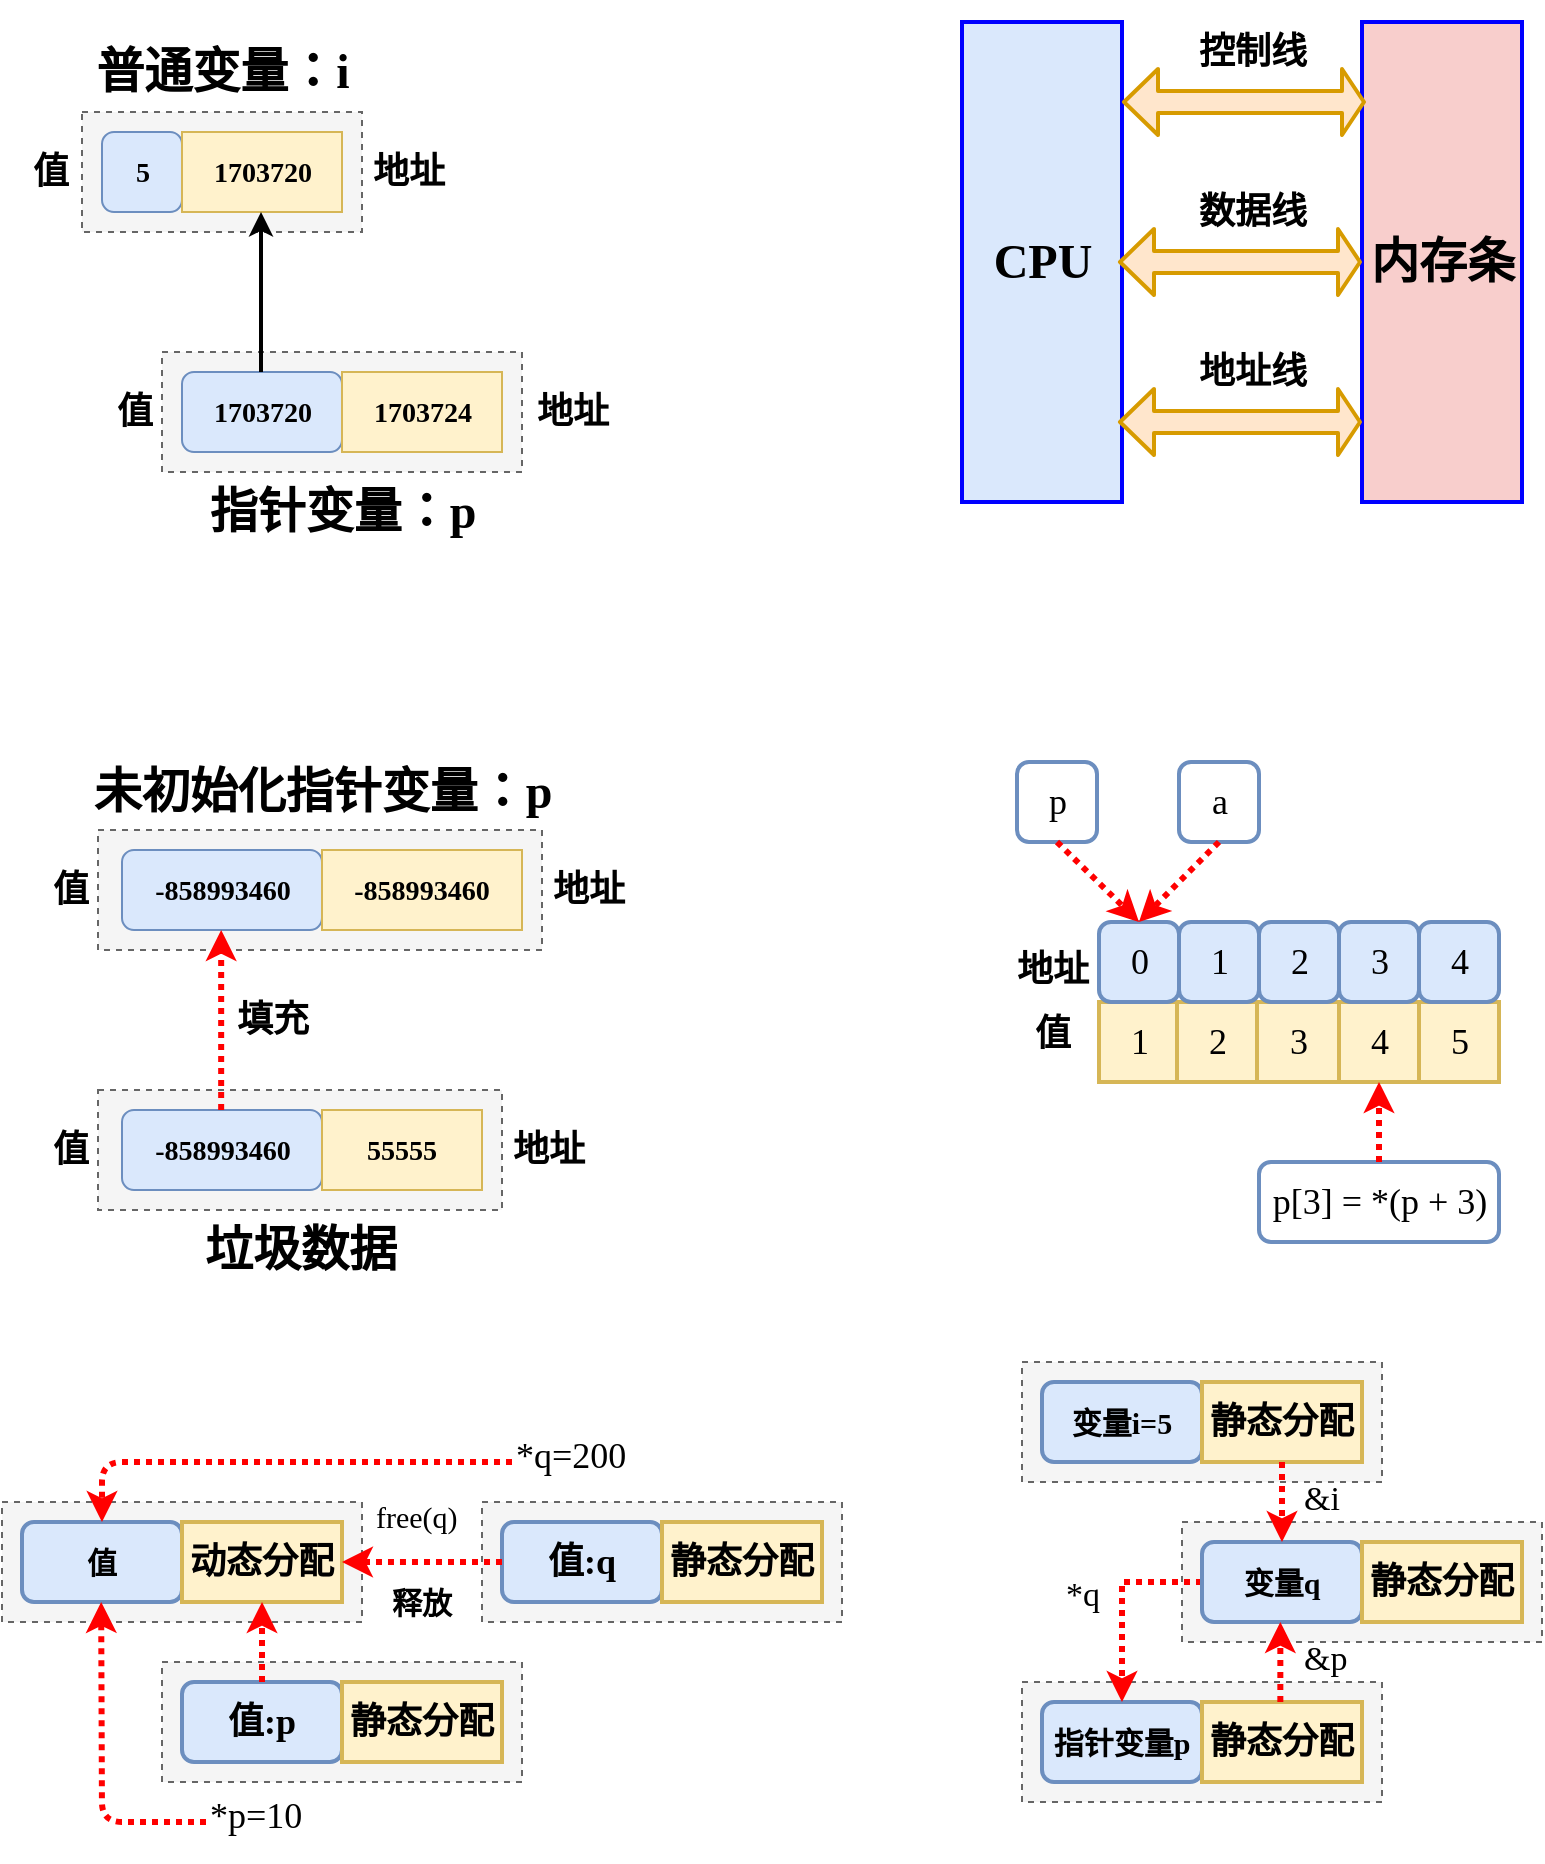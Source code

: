 <mxfile version="12.9.3" type="device"><diagram id="nkrfNKlvpfPgPFSJXuuo" name="第 1 页"><mxGraphModel dx="865" dy="1668" grid="1" gridSize="10" guides="1" tooltips="1" connect="1" arrows="1" fold="1" page="1" pageScale="1" pageWidth="850" pageHeight="1100" math="0" shadow="0"><root><mxCell id="0"/><mxCell id="1" parent="0"/><mxCell id="YBBcg5qVbsBgSkF2jaG7-41" value="" style="group" vertex="1" connectable="0" parent="1"><mxGeometry x="520" y="-1050" width="285" height="250" as="geometry"/></mxCell><mxCell id="YBBcg5qVbsBgSkF2jaG7-39" value="" style="group" vertex="1" connectable="0" parent="YBBcg5qVbsBgSkF2jaG7-41"><mxGeometry width="285" height="250" as="geometry"/></mxCell><mxCell id="YBBcg5qVbsBgSkF2jaG7-26" value="" style="rounded=0;whiteSpace=wrap;html=1;strokeWidth=2;strokeColor=#0000FF;fillColor=#dae8fc;" vertex="1" parent="YBBcg5qVbsBgSkF2jaG7-39"><mxGeometry y="10" width="80" height="240" as="geometry"/></mxCell><mxCell id="YBBcg5qVbsBgSkF2jaG7-28" value="" style="rounded=0;whiteSpace=wrap;html=1;strokeColor=#0000FF;strokeWidth=2;fillColor=#f8cecc;" vertex="1" parent="YBBcg5qVbsBgSkF2jaG7-39"><mxGeometry x="200" y="10" width="80" height="240" as="geometry"/></mxCell><mxCell id="YBBcg5qVbsBgSkF2jaG7-29" value="" style="shape=flexArrow;endArrow=classic;startArrow=block;html=1;strokeWidth=2;endSize=3;startSize=5;comic=0;startFill=0;fillColor=#ffe6cc;strokeColor=#d79b00;" edge="1" parent="YBBcg5qVbsBgSkF2jaG7-39"><mxGeometry width="50" height="50" relative="1" as="geometry"><mxPoint x="80" y="50" as="sourcePoint"/><mxPoint x="202" y="50" as="targetPoint"/></mxGeometry></mxCell><mxCell id="YBBcg5qVbsBgSkF2jaG7-30" value="" style="shape=flexArrow;endArrow=classic;startArrow=block;html=1;strokeWidth=2;endSize=3;startSize=5;comic=0;startFill=0;fillColor=#ffe6cc;strokeColor=#d79b00;" edge="1" parent="YBBcg5qVbsBgSkF2jaG7-39"><mxGeometry width="50" height="50" relative="1" as="geometry"><mxPoint x="78" y="130" as="sourcePoint"/><mxPoint x="200" y="130" as="targetPoint"/></mxGeometry></mxCell><mxCell id="YBBcg5qVbsBgSkF2jaG7-31" value="" style="shape=flexArrow;endArrow=classic;startArrow=block;html=1;strokeWidth=2;endSize=3;startSize=5;comic=0;startFill=0;fillColor=#ffe6cc;strokeColor=#d79b00;" edge="1" parent="YBBcg5qVbsBgSkF2jaG7-39"><mxGeometry width="50" height="50" relative="1" as="geometry"><mxPoint x="78" y="210" as="sourcePoint"/><mxPoint x="200" y="210" as="targetPoint"/></mxGeometry></mxCell><mxCell id="YBBcg5qVbsBgSkF2jaG7-34" value="&lt;h1&gt;&lt;b&gt;&lt;font face=&quot;Comic Sans MS&quot;&gt;CPU&lt;/font&gt;&lt;/b&gt;&lt;/h1&gt;" style="text;html=1;resizable=0;autosize=1;align=center;verticalAlign=middle;points=[];fillColor=none;strokeColor=none;rounded=0;" vertex="1" parent="YBBcg5qVbsBgSkF2jaG7-39"><mxGeometry x="10" y="105" width="60" height="50" as="geometry"/></mxCell><mxCell id="YBBcg5qVbsBgSkF2jaG7-35" value="&lt;h1&gt;&lt;b&gt;&lt;font face=&quot;Comic Sans MS&quot;&gt;内存条&lt;/font&gt;&lt;/b&gt;&lt;/h1&gt;" style="text;html=1;resizable=0;autosize=1;align=center;verticalAlign=middle;points=[];fillColor=none;strokeColor=none;rounded=0;" vertex="1" parent="YBBcg5qVbsBgSkF2jaG7-39"><mxGeometry x="195" y="105" width="90" height="50" as="geometry"/></mxCell><mxCell id="YBBcg5qVbsBgSkF2jaG7-36" value="&lt;h2&gt;&lt;font face=&quot;Comic Sans MS&quot;&gt;控制线&lt;/font&gt;&lt;/h2&gt;" style="text;html=1;resizable=0;autosize=1;align=center;verticalAlign=middle;points=[];fillColor=none;strokeColor=none;rounded=0;" vertex="1" parent="YBBcg5qVbsBgSkF2jaG7-39"><mxGeometry x="110" width="70" height="50" as="geometry"/></mxCell><mxCell id="YBBcg5qVbsBgSkF2jaG7-37" value="&lt;h2&gt;&lt;font face=&quot;Comic Sans MS&quot;&gt;数据线&lt;/font&gt;&lt;/h2&gt;" style="text;html=1;resizable=0;autosize=1;align=center;verticalAlign=middle;points=[];fillColor=none;strokeColor=none;rounded=0;" vertex="1" parent="YBBcg5qVbsBgSkF2jaG7-39"><mxGeometry x="110" y="80" width="70" height="50" as="geometry"/></mxCell><mxCell id="YBBcg5qVbsBgSkF2jaG7-38" value="&lt;h2&gt;&lt;font face=&quot;Comic Sans MS&quot;&gt;地址线&lt;/font&gt;&lt;/h2&gt;" style="text;html=1;resizable=0;autosize=1;align=center;verticalAlign=middle;points=[];fillColor=none;strokeColor=none;rounded=0;" vertex="1" parent="YBBcg5qVbsBgSkF2jaG7-39"><mxGeometry x="110" y="160" width="70" height="50" as="geometry"/></mxCell><mxCell id="YBBcg5qVbsBgSkF2jaG7-123" value="" style="group" vertex="1" connectable="0" parent="1"><mxGeometry x="50" y="-1040" width="298" height="270" as="geometry"/></mxCell><mxCell id="YBBcg5qVbsBgSkF2jaG7-122" value="" style="group" vertex="1" connectable="0" parent="YBBcg5qVbsBgSkF2jaG7-123"><mxGeometry width="298" height="270" as="geometry"/></mxCell><mxCell id="YBBcg5qVbsBgSkF2jaG7-53" value="" style="group" vertex="1" connectable="0" parent="YBBcg5qVbsBgSkF2jaG7-122"><mxGeometry width="298" height="270" as="geometry"/></mxCell><mxCell id="YBBcg5qVbsBgSkF2jaG7-3" value="&lt;h1&gt;&lt;b&gt;&lt;font face=&quot;Comic Sans MS&quot;&gt;指针变量：p&lt;/font&gt;&lt;/b&gt;&lt;/h1&gt;" style="text;html=1;resizable=0;autosize=1;align=center;verticalAlign=middle;points=[];fillColor=none;strokeColor=none;rounded=0;" vertex="1" parent="YBBcg5qVbsBgSkF2jaG7-53"><mxGeometry x="85" y="220" width="150" height="50" as="geometry"/></mxCell><mxCell id="YBBcg5qVbsBgSkF2jaG7-40" value="" style="group" vertex="1" connectable="0" parent="YBBcg5qVbsBgSkF2jaG7-53"><mxGeometry width="298" height="225" as="geometry"/></mxCell><mxCell id="YBBcg5qVbsBgSkF2jaG7-18" value="" style="rounded=0;whiteSpace=wrap;html=1;dashed=1;fillColor=#f5f5f5;strokeColor=#666666;fontColor=#333333;" vertex="1" parent="YBBcg5qVbsBgSkF2jaG7-40"><mxGeometry x="30" y="45" width="140" height="60" as="geometry"/></mxCell><mxCell id="YBBcg5qVbsBgSkF2jaG7-17" value="" style="rounded=0;whiteSpace=wrap;html=1;dashed=1;fillColor=#f5f5f5;strokeColor=#666666;fontColor=#333333;" vertex="1" parent="YBBcg5qVbsBgSkF2jaG7-40"><mxGeometry x="70" y="165" width="180" height="60" as="geometry"/></mxCell><mxCell id="YBBcg5qVbsBgSkF2jaG7-1" value="" style="rounded=1;whiteSpace=wrap;html=1;fillColor=#dae8fc;strokeColor=#6c8ebf;" vertex="1" parent="YBBcg5qVbsBgSkF2jaG7-40"><mxGeometry x="80" y="175" width="80" height="40" as="geometry"/></mxCell><mxCell id="YBBcg5qVbsBgSkF2jaG7-2" value="" style="rounded=1;whiteSpace=wrap;html=1;fillColor=#dae8fc;strokeColor=#6c8ebf;" vertex="1" parent="YBBcg5qVbsBgSkF2jaG7-40"><mxGeometry x="40" y="55" width="40" height="40" as="geometry"/></mxCell><mxCell id="YBBcg5qVbsBgSkF2jaG7-5" value="&lt;h1&gt;&lt;font face=&quot;Comic Sans MS&quot;&gt;普通变量：i&lt;/font&gt;&lt;/h1&gt;" style="text;html=1;resizable=0;autosize=1;align=center;verticalAlign=middle;points=[];fillColor=none;strokeColor=none;rounded=0;" vertex="1" parent="YBBcg5qVbsBgSkF2jaG7-40"><mxGeometry x="30" width="140" height="50" as="geometry"/></mxCell><mxCell id="YBBcg5qVbsBgSkF2jaG7-6" value="" style="rounded=0;whiteSpace=wrap;html=1;fillColor=#fff2cc;strokeColor=#d6b656;" vertex="1" parent="YBBcg5qVbsBgSkF2jaG7-40"><mxGeometry x="80" y="55" width="80" height="40" as="geometry"/></mxCell><mxCell id="YBBcg5qVbsBgSkF2jaG7-7" value="" style="rounded=0;whiteSpace=wrap;html=1;fillColor=#fff2cc;strokeColor=#d6b656;" vertex="1" parent="YBBcg5qVbsBgSkF2jaG7-40"><mxGeometry x="160" y="175" width="80" height="40" as="geometry"/></mxCell><mxCell id="YBBcg5qVbsBgSkF2jaG7-8" value="&lt;h3&gt;&lt;font face=&quot;Comic Sans MS&quot;&gt;5&lt;/font&gt;&lt;/h3&gt;" style="text;html=1;resizable=0;autosize=1;align=center;verticalAlign=middle;points=[];fillColor=none;strokeColor=none;rounded=0;" vertex="1" parent="YBBcg5qVbsBgSkF2jaG7-40"><mxGeometry x="50" y="50" width="20" height="50" as="geometry"/></mxCell><mxCell id="YBBcg5qVbsBgSkF2jaG7-10" value="&lt;h3&gt;&lt;font face=&quot;Comic Sans MS&quot;&gt;1703720&lt;/font&gt;&lt;/h3&gt;" style="text;html=1;resizable=0;autosize=1;align=center;verticalAlign=middle;points=[];fillColor=none;strokeColor=none;rounded=0;" vertex="1" parent="YBBcg5qVbsBgSkF2jaG7-40"><mxGeometry x="80" y="50" width="80" height="50" as="geometry"/></mxCell><mxCell id="YBBcg5qVbsBgSkF2jaG7-11" value="&lt;h3&gt;&lt;font face=&quot;Comic Sans MS&quot;&gt;1703720&lt;/font&gt;&lt;/h3&gt;" style="text;html=1;resizable=0;autosize=1;align=center;verticalAlign=middle;points=[];fillColor=none;strokeColor=none;rounded=0;" vertex="1" parent="YBBcg5qVbsBgSkF2jaG7-40"><mxGeometry x="80" y="170" width="80" height="50" as="geometry"/></mxCell><mxCell id="YBBcg5qVbsBgSkF2jaG7-19" value="&lt;h3&gt;&lt;font face=&quot;Comic Sans MS&quot;&gt;1703724&lt;/font&gt;&lt;/h3&gt;" style="text;html=1;resizable=0;autosize=1;align=center;verticalAlign=middle;points=[];fillColor=none;strokeColor=none;rounded=0;" vertex="1" parent="YBBcg5qVbsBgSkF2jaG7-40"><mxGeometry x="160" y="170" width="80" height="50" as="geometry"/></mxCell><mxCell id="YBBcg5qVbsBgSkF2jaG7-21" value="" style="endArrow=classic;html=1;strokeWidth=2;" edge="1" parent="YBBcg5qVbsBgSkF2jaG7-40"><mxGeometry width="50" height="50" relative="1" as="geometry"><mxPoint x="119.5" y="175" as="sourcePoint"/><mxPoint x="119.5" y="95" as="targetPoint"/></mxGeometry></mxCell><mxCell id="YBBcg5qVbsBgSkF2jaG7-22" value="&lt;h2&gt;&lt;font face=&quot;Comic Sans MS&quot;&gt;值&lt;/font&gt;&lt;/h2&gt;" style="text;html=1;resizable=0;autosize=1;align=center;verticalAlign=middle;points=[];fillColor=none;strokeColor=none;rounded=0;" vertex="1" parent="YBBcg5qVbsBgSkF2jaG7-40"><mxGeometry y="51" width="28" height="48" as="geometry"/></mxCell><mxCell id="YBBcg5qVbsBgSkF2jaG7-23" value="&lt;h2&gt;&lt;font face=&quot;Comic Sans MS&quot;&gt;值&lt;/font&gt;&lt;/h2&gt;" style="text;html=1;resizable=0;autosize=1;align=center;verticalAlign=middle;points=[];fillColor=none;strokeColor=none;rounded=0;" vertex="1" parent="YBBcg5qVbsBgSkF2jaG7-40"><mxGeometry x="42" y="171" width="28" height="48" as="geometry"/></mxCell><mxCell id="YBBcg5qVbsBgSkF2jaG7-24" value="&lt;h2&gt;&lt;font face=&quot;Comic Sans MS&quot;&gt;地址&lt;/font&gt;&lt;/h2&gt;" style="text;html=1;resizable=0;autosize=1;align=center;verticalAlign=middle;points=[];fillColor=none;strokeColor=none;rounded=0;" vertex="1" parent="YBBcg5qVbsBgSkF2jaG7-40"><mxGeometry x="170" y="51" width="46" height="48" as="geometry"/></mxCell><mxCell id="YBBcg5qVbsBgSkF2jaG7-25" value="&lt;h2&gt;&lt;font face=&quot;Comic Sans MS&quot;&gt;地址&lt;/font&gt;&lt;/h2&gt;" style="text;html=1;resizable=0;autosize=1;align=center;verticalAlign=middle;points=[];fillColor=none;strokeColor=none;rounded=0;" vertex="1" parent="YBBcg5qVbsBgSkF2jaG7-40"><mxGeometry x="252" y="171" width="46" height="48" as="geometry"/></mxCell><mxCell id="YBBcg5qVbsBgSkF2jaG7-124" value="" style="group" vertex="1" connectable="0" parent="1"><mxGeometry x="60" y="-680" width="296" height="320" as="geometry"/></mxCell><mxCell id="YBBcg5qVbsBgSkF2jaG7-52" value="&lt;h1&gt;&lt;font face=&quot;Comic Sans MS&quot;&gt;垃圾数据&lt;/font&gt;&lt;/h1&gt;" style="text;html=1;resizable=0;autosize=1;align=center;verticalAlign=middle;points=[];fillColor=none;strokeColor=none;rounded=0;" vertex="1" parent="YBBcg5qVbsBgSkF2jaG7-124"><mxGeometry x="74" y="229" width="110" height="50" as="geometry"/></mxCell><mxCell id="YBBcg5qVbsBgSkF2jaG7-65" value="" style="group" vertex="1" connectable="0" parent="YBBcg5qVbsBgSkF2jaG7-124"><mxGeometry width="296" height="320" as="geometry"/></mxCell><mxCell id="YBBcg5qVbsBgSkF2jaG7-44" value="" style="rounded=0;whiteSpace=wrap;html=1;dashed=1;fillColor=#f5f5f5;strokeColor=#666666;fontColor=#333333;" vertex="1" parent="YBBcg5qVbsBgSkF2jaG7-65"><mxGeometry x="28" y="174" width="202" height="60" as="geometry"/></mxCell><mxCell id="YBBcg5qVbsBgSkF2jaG7-45" value="" style="rounded=1;whiteSpace=wrap;html=1;fillColor=#dae8fc;strokeColor=#6c8ebf;" vertex="1" parent="YBBcg5qVbsBgSkF2jaG7-65"><mxGeometry x="40" y="184" width="100" height="40" as="geometry"/></mxCell><mxCell id="YBBcg5qVbsBgSkF2jaG7-46" value="&lt;h3&gt;&lt;font face=&quot;Comic Sans MS&quot;&gt;55555&lt;/font&gt;&lt;/h3&gt;" style="rounded=0;whiteSpace=wrap;html=1;fillColor=#fff2cc;strokeColor=#d6b656;" vertex="1" parent="YBBcg5qVbsBgSkF2jaG7-65"><mxGeometry x="140" y="184" width="80" height="40" as="geometry"/></mxCell><mxCell id="YBBcg5qVbsBgSkF2jaG7-47" value="&lt;h3&gt;&lt;font face=&quot;Comic Sans MS&quot;&gt;-858993460&lt;/font&gt;&lt;/h3&gt;" style="text;html=1;resizable=0;autosize=1;align=center;verticalAlign=middle;points=[];fillColor=none;strokeColor=none;rounded=0;" vertex="1" parent="YBBcg5qVbsBgSkF2jaG7-65"><mxGeometry x="40" y="179" width="100" height="50" as="geometry"/></mxCell><mxCell id="YBBcg5qVbsBgSkF2jaG7-49" value="&lt;h2&gt;&lt;font face=&quot;Comic Sans MS&quot;&gt;值&lt;/font&gt;&lt;/h2&gt;" style="text;html=1;resizable=0;autosize=1;align=center;verticalAlign=middle;points=[];fillColor=none;strokeColor=none;rounded=0;" vertex="1" parent="YBBcg5qVbsBgSkF2jaG7-65"><mxGeometry y="180" width="28" height="48" as="geometry"/></mxCell><mxCell id="YBBcg5qVbsBgSkF2jaG7-50" value="&lt;h2&gt;&lt;font face=&quot;Comic Sans MS&quot;&gt;地址&lt;/font&gt;&lt;/h2&gt;" style="text;html=1;resizable=0;autosize=1;align=center;verticalAlign=middle;points=[];fillColor=none;strokeColor=none;rounded=0;" vertex="1" parent="YBBcg5qVbsBgSkF2jaG7-65"><mxGeometry x="230" y="180" width="46" height="48" as="geometry"/></mxCell><mxCell id="YBBcg5qVbsBgSkF2jaG7-54" value="" style="rounded=0;whiteSpace=wrap;html=1;dashed=1;fillColor=#f5f5f5;strokeColor=#666666;fontColor=#333333;" vertex="1" parent="YBBcg5qVbsBgSkF2jaG7-65"><mxGeometry x="28" y="44" width="222" height="60" as="geometry"/></mxCell><mxCell id="YBBcg5qVbsBgSkF2jaG7-55" value="" style="rounded=1;whiteSpace=wrap;html=1;fillColor=#dae8fc;strokeColor=#6c8ebf;" vertex="1" parent="YBBcg5qVbsBgSkF2jaG7-65"><mxGeometry x="40" y="54" width="100" height="40" as="geometry"/></mxCell><mxCell id="YBBcg5qVbsBgSkF2jaG7-56" value="&lt;h3 style=&quot;white-space: nowrap&quot;&gt;&lt;font face=&quot;Comic Sans MS&quot;&gt;-858993460&lt;/font&gt;&lt;/h3&gt;" style="rounded=0;whiteSpace=wrap;html=1;fillColor=#fff2cc;strokeColor=#d6b656;" vertex="1" parent="YBBcg5qVbsBgSkF2jaG7-65"><mxGeometry x="140" y="54" width="100" height="40" as="geometry"/></mxCell><mxCell id="YBBcg5qVbsBgSkF2jaG7-57" value="&lt;h3&gt;&lt;font face=&quot;Comic Sans MS&quot;&gt;-858993460&lt;/font&gt;&lt;/h3&gt;" style="text;html=1;resizable=0;autosize=1;align=center;verticalAlign=middle;points=[];fillColor=none;strokeColor=none;rounded=0;" vertex="1" parent="YBBcg5qVbsBgSkF2jaG7-65"><mxGeometry x="40" y="49" width="100" height="50" as="geometry"/></mxCell><mxCell id="YBBcg5qVbsBgSkF2jaG7-58" value="&lt;h2&gt;&lt;font face=&quot;Comic Sans MS&quot;&gt;值&lt;/font&gt;&lt;/h2&gt;" style="text;html=1;resizable=0;autosize=1;align=center;verticalAlign=middle;points=[];fillColor=none;strokeColor=none;rounded=0;" vertex="1" parent="YBBcg5qVbsBgSkF2jaG7-65"><mxGeometry y="50" width="28" height="48" as="geometry"/></mxCell><mxCell id="YBBcg5qVbsBgSkF2jaG7-60" value="&lt;h1&gt;&lt;font face=&quot;Comic Sans MS&quot;&gt;未初始化指针变量：p&lt;/font&gt;&lt;/h1&gt;" style="text;html=1;resizable=0;autosize=1;align=center;verticalAlign=middle;points=[];fillColor=none;strokeColor=none;rounded=0;" vertex="1" parent="YBBcg5qVbsBgSkF2jaG7-65"><mxGeometry x="20" width="240" height="50" as="geometry"/></mxCell><mxCell id="YBBcg5qVbsBgSkF2jaG7-61" value="" style="endArrow=classic;html=1;strokeWidth=3;fontFamily=Comic Sans MS;fontSize=18;dashed=1;dashPattern=1 1;fillColor=#f8cecc;strokeColor=#FF0000;" edge="1" parent="YBBcg5qVbsBgSkF2jaG7-65"><mxGeometry width="50" height="50" relative="1" as="geometry"><mxPoint x="89.58" y="184" as="sourcePoint"/><mxPoint x="89.58" y="94" as="targetPoint"/></mxGeometry></mxCell><mxCell id="YBBcg5qVbsBgSkF2jaG7-62" value="&lt;h2&gt;&lt;font face=&quot;Comic Sans MS&quot;&gt;填充&lt;/font&gt;&lt;/h2&gt;" style="text;html=1;resizable=0;autosize=1;align=center;verticalAlign=middle;points=[];fillColor=none;strokeColor=none;rounded=0;" vertex="1" parent="YBBcg5qVbsBgSkF2jaG7-65"><mxGeometry x="90" y="114" width="50" height="50" as="geometry"/></mxCell><mxCell id="YBBcg5qVbsBgSkF2jaG7-59" value="&lt;h2&gt;&lt;font face=&quot;Comic Sans MS&quot;&gt;地址&lt;/font&gt;&lt;/h2&gt;" style="text;html=1;resizable=0;autosize=1;align=center;verticalAlign=middle;points=[];fillColor=none;strokeColor=none;rounded=0;" vertex="1" parent="YBBcg5qVbsBgSkF2jaG7-65"><mxGeometry x="250" y="50" width="46" height="48" as="geometry"/></mxCell><mxCell id="YBBcg5qVbsBgSkF2jaG7-125" value="" style="group" vertex="1" connectable="0" parent="1"><mxGeometry x="541.5" y="-670" width="247" height="240" as="geometry"/></mxCell><mxCell id="YBBcg5qVbsBgSkF2jaG7-90" value="" style="group" vertex="1" connectable="0" parent="YBBcg5qVbsBgSkF2jaG7-125"><mxGeometry width="247" height="240" as="geometry"/></mxCell><mxCell id="YBBcg5qVbsBgSkF2jaG7-89" value="" style="group" vertex="1" connectable="0" parent="YBBcg5qVbsBgSkF2jaG7-90"><mxGeometry width="247" height="240" as="geometry"/></mxCell><mxCell id="YBBcg5qVbsBgSkF2jaG7-79" value="" style="group" vertex="1" connectable="0" parent="YBBcg5qVbsBgSkF2jaG7-89"><mxGeometry x="47" y="80" width="200" height="80" as="geometry"/></mxCell><mxCell id="YBBcg5qVbsBgSkF2jaG7-78" value="" style="group" vertex="1" connectable="0" parent="YBBcg5qVbsBgSkF2jaG7-79"><mxGeometry width="200" height="80" as="geometry"/></mxCell><mxCell id="YBBcg5qVbsBgSkF2jaG7-66" value="1" style="rounded=0;whiteSpace=wrap;html=1;strokeColor=#d6b656;strokeWidth=2;fontFamily=Comic Sans MS;fontSize=18;fillColor=#fff2cc;" vertex="1" parent="YBBcg5qVbsBgSkF2jaG7-78"><mxGeometry y="40" width="40" height="40" as="geometry"/></mxCell><mxCell id="YBBcg5qVbsBgSkF2jaG7-68" value="2" style="rounded=0;whiteSpace=wrap;html=1;strokeColor=#d6b656;strokeWidth=2;fontFamily=Comic Sans MS;fontSize=18;fillColor=#fff2cc;" vertex="1" parent="YBBcg5qVbsBgSkF2jaG7-78"><mxGeometry x="39" y="40" width="40" height="40" as="geometry"/></mxCell><mxCell id="YBBcg5qVbsBgSkF2jaG7-69" value="3" style="rounded=0;whiteSpace=wrap;html=1;strokeColor=#d6b656;strokeWidth=2;fontFamily=Comic Sans MS;fontSize=18;fillColor=#fff2cc;" vertex="1" parent="YBBcg5qVbsBgSkF2jaG7-78"><mxGeometry x="79" y="40" width="41" height="40" as="geometry"/></mxCell><mxCell id="YBBcg5qVbsBgSkF2jaG7-70" value="4" style="rounded=0;whiteSpace=wrap;html=1;strokeColor=#d6b656;strokeWidth=2;fontFamily=Comic Sans MS;fontSize=18;fillColor=#fff2cc;" vertex="1" parent="YBBcg5qVbsBgSkF2jaG7-78"><mxGeometry x="120" y="40" width="40" height="40" as="geometry"/></mxCell><mxCell id="YBBcg5qVbsBgSkF2jaG7-72" value="5" style="rounded=0;whiteSpace=wrap;html=1;strokeColor=#d6b656;strokeWidth=2;fontFamily=Comic Sans MS;fontSize=18;fillColor=#fff2cc;" vertex="1" parent="YBBcg5qVbsBgSkF2jaG7-78"><mxGeometry x="160" y="40" width="40" height="40" as="geometry"/></mxCell><mxCell id="YBBcg5qVbsBgSkF2jaG7-73" value="0" style="rounded=1;whiteSpace=wrap;html=1;strokeColor=#6C8EBF;strokeWidth=2;fontFamily=Comic Sans MS;fontSize=18;fillColor=#dae8fc;" vertex="1" parent="YBBcg5qVbsBgSkF2jaG7-78"><mxGeometry width="40" height="40" as="geometry"/></mxCell><mxCell id="YBBcg5qVbsBgSkF2jaG7-74" value="1" style="rounded=1;whiteSpace=wrap;html=1;strokeColor=#6C8EBF;strokeWidth=2;fontFamily=Comic Sans MS;fontSize=18;fillColor=#dae8fc;" vertex="1" parent="YBBcg5qVbsBgSkF2jaG7-78"><mxGeometry x="40" width="40" height="40" as="geometry"/></mxCell><mxCell id="YBBcg5qVbsBgSkF2jaG7-75" value="2" style="rounded=1;whiteSpace=wrap;html=1;strokeColor=#6C8EBF;strokeWidth=2;fontFamily=Comic Sans MS;fontSize=18;fillColor=#dae8fc;" vertex="1" parent="YBBcg5qVbsBgSkF2jaG7-78"><mxGeometry x="80" width="40" height="40" as="geometry"/></mxCell><mxCell id="YBBcg5qVbsBgSkF2jaG7-76" value="3" style="rounded=1;whiteSpace=wrap;html=1;strokeColor=#6C8EBF;strokeWidth=2;fontFamily=Comic Sans MS;fontSize=18;fillColor=#dae8fc;" vertex="1" parent="YBBcg5qVbsBgSkF2jaG7-78"><mxGeometry x="120" width="40" height="40" as="geometry"/></mxCell><mxCell id="YBBcg5qVbsBgSkF2jaG7-77" value="4" style="rounded=1;whiteSpace=wrap;html=1;strokeColor=#6C8EBF;strokeWidth=2;fontFamily=Comic Sans MS;fontSize=18;fillColor=#dae8fc;" vertex="1" parent="YBBcg5qVbsBgSkF2jaG7-78"><mxGeometry x="160" width="40" height="40" as="geometry"/></mxCell><mxCell id="YBBcg5qVbsBgSkF2jaG7-80" value="a" style="rounded=1;whiteSpace=wrap;html=1;strokeColor=#6C8EBF;strokeWidth=2;fontFamily=Comic Sans MS;fontSize=18;" vertex="1" parent="YBBcg5qVbsBgSkF2jaG7-89"><mxGeometry x="87" width="40" height="40" as="geometry"/></mxCell><mxCell id="YBBcg5qVbsBgSkF2jaG7-81" value="" style="endArrow=classic;html=1;dashed=1;dashPattern=1 1;strokeColor=#FF0000;strokeWidth=3;fontFamily=Comic Sans MS;fontSize=18;entryX=0.5;entryY=0;entryDx=0;entryDy=0;exitX=0.5;exitY=1;exitDx=0;exitDy=0;" edge="1" parent="YBBcg5qVbsBgSkF2jaG7-89" source="YBBcg5qVbsBgSkF2jaG7-80" target="YBBcg5qVbsBgSkF2jaG7-73"><mxGeometry width="50" height="50" relative="1" as="geometry"><mxPoint x="66.58" as="sourcePoint"/><mxPoint x="66.58" y="70" as="targetPoint"/></mxGeometry></mxCell><mxCell id="YBBcg5qVbsBgSkF2jaG7-83" value="p" style="rounded=1;whiteSpace=wrap;html=1;strokeColor=#6C8EBF;strokeWidth=2;fontFamily=Comic Sans MS;fontSize=18;" vertex="1" parent="YBBcg5qVbsBgSkF2jaG7-89"><mxGeometry x="6" width="40" height="40" as="geometry"/></mxCell><mxCell id="YBBcg5qVbsBgSkF2jaG7-84" value="" style="endArrow=classic;html=1;dashed=1;dashPattern=1 1;strokeColor=#FF0000;strokeWidth=3;fontFamily=Comic Sans MS;fontSize=18;entryX=0.5;entryY=0;entryDx=0;entryDy=0;exitX=0.5;exitY=1;exitDx=0;exitDy=0;" edge="1" parent="YBBcg5qVbsBgSkF2jaG7-89" source="YBBcg5qVbsBgSkF2jaG7-83" target="YBBcg5qVbsBgSkF2jaG7-73"><mxGeometry width="50" height="50" relative="1" as="geometry"><mxPoint x="27" y="-2.274e-13" as="sourcePoint"/><mxPoint x="-13" y="80.0" as="targetPoint"/></mxGeometry></mxCell><mxCell id="YBBcg5qVbsBgSkF2jaG7-85" value="p[3] = *(p + 3)" style="rounded=1;whiteSpace=wrap;html=1;strokeColor=#6C8EBF;strokeWidth=2;fontFamily=Comic Sans MS;fontSize=18;" vertex="1" parent="YBBcg5qVbsBgSkF2jaG7-89"><mxGeometry x="127" y="200" width="120" height="40" as="geometry"/></mxCell><mxCell id="YBBcg5qVbsBgSkF2jaG7-86" value="" style="endArrow=classic;html=1;dashed=1;dashPattern=1 1;strokeColor=#FF0000;strokeWidth=3;fontFamily=Comic Sans MS;fontSize=18;entryX=0.5;entryY=1;entryDx=0;entryDy=0;" edge="1" parent="YBBcg5qVbsBgSkF2jaG7-89" target="YBBcg5qVbsBgSkF2jaG7-70"><mxGeometry width="50" height="50" relative="1" as="geometry"><mxPoint x="187" y="200" as="sourcePoint"/><mxPoint x="207" y="160" as="targetPoint"/></mxGeometry></mxCell><mxCell id="YBBcg5qVbsBgSkF2jaG7-87" value="&lt;h2&gt;&lt;font face=&quot;Comic Sans MS&quot;&gt;地址&lt;/font&gt;&lt;/h2&gt;" style="text;html=1;resizable=0;autosize=1;align=center;verticalAlign=middle;points=[];fillColor=none;strokeColor=none;rounded=0;" vertex="1" parent="YBBcg5qVbsBgSkF2jaG7-89"><mxGeometry y="80" width="46" height="48" as="geometry"/></mxCell><mxCell id="YBBcg5qVbsBgSkF2jaG7-88" value="&lt;h2&gt;&lt;font face=&quot;Comic Sans MS&quot;&gt;值&lt;/font&gt;&lt;/h2&gt;" style="text;html=1;resizable=0;autosize=1;align=center;verticalAlign=middle;points=[];fillColor=none;strokeColor=none;rounded=0;" vertex="1" parent="YBBcg5qVbsBgSkF2jaG7-89"><mxGeometry x="8" y="111" width="30" height="50" as="geometry"/></mxCell><mxCell id="YBBcg5qVbsBgSkF2jaG7-126" value="" style="group" vertex="1" connectable="0" parent="1"><mxGeometry x="40" y="-340" width="420" height="220" as="geometry"/></mxCell><mxCell id="YBBcg5qVbsBgSkF2jaG7-121" value="" style="group" vertex="1" connectable="0" parent="YBBcg5qVbsBgSkF2jaG7-126"><mxGeometry width="420" height="220" as="geometry"/></mxCell><mxCell id="YBBcg5qVbsBgSkF2jaG7-98" value="" style="rounded=0;whiteSpace=wrap;html=1;dashed=1;fillColor=#f5f5f5;strokeColor=#666666;fontColor=#333333;" vertex="1" parent="YBBcg5qVbsBgSkF2jaG7-121"><mxGeometry y="40" width="180" height="60" as="geometry"/></mxCell><mxCell id="YBBcg5qVbsBgSkF2jaG7-91" value="&lt;h4 style=&quot;white-space: nowrap&quot;&gt;&lt;font style=&quot;font-size: 15px&quot;&gt;值&lt;/font&gt;&lt;/h4&gt;" style="rounded=1;whiteSpace=wrap;html=1;strokeColor=#6c8ebf;strokeWidth=2;fontFamily=Comic Sans MS;fontSize=18;fillColor=#dae8fc;" vertex="1" parent="YBBcg5qVbsBgSkF2jaG7-121"><mxGeometry x="10" y="50" width="80" height="40" as="geometry"/></mxCell><mxCell id="YBBcg5qVbsBgSkF2jaG7-95" value="&lt;h4&gt;&lt;span style=&quot;white-space: normal&quot;&gt;动态分配&lt;/span&gt;&lt;/h4&gt;" style="rounded=0;whiteSpace=wrap;html=1;strokeColor=#d6b656;strokeWidth=2;fontFamily=Comic Sans MS;fontSize=18;fillColor=#fff2cc;" vertex="1" parent="YBBcg5qVbsBgSkF2jaG7-121"><mxGeometry x="90" y="50" width="80" height="40" as="geometry"/></mxCell><mxCell id="YBBcg5qVbsBgSkF2jaG7-99" value="" style="rounded=0;whiteSpace=wrap;html=1;dashed=1;fillColor=#f5f5f5;strokeColor=#666666;fontColor=#333333;" vertex="1" parent="YBBcg5qVbsBgSkF2jaG7-121"><mxGeometry x="240" y="40" width="180" height="60" as="geometry"/></mxCell><mxCell id="YBBcg5qVbsBgSkF2jaG7-100" value="&lt;h4 style=&quot;white-space: nowrap&quot;&gt;值:q&lt;/h4&gt;" style="rounded=1;whiteSpace=wrap;html=1;strokeColor=#6c8ebf;strokeWidth=2;fontFamily=Comic Sans MS;fontSize=18;fillColor=#dae8fc;" vertex="1" parent="YBBcg5qVbsBgSkF2jaG7-121"><mxGeometry x="250" y="50" width="80" height="40" as="geometry"/></mxCell><mxCell id="YBBcg5qVbsBgSkF2jaG7-101" value="&lt;h4&gt;&lt;span style=&quot;white-space: normal&quot;&gt;静态分配&lt;/span&gt;&lt;/h4&gt;" style="rounded=0;whiteSpace=wrap;html=1;strokeColor=#d6b656;strokeWidth=2;fontFamily=Comic Sans MS;fontSize=18;fillColor=#fff2cc;" vertex="1" parent="YBBcg5qVbsBgSkF2jaG7-121"><mxGeometry x="330" y="50" width="80" height="40" as="geometry"/></mxCell><mxCell id="YBBcg5qVbsBgSkF2jaG7-105" value="" style="rounded=0;whiteSpace=wrap;html=1;dashed=1;fillColor=#f5f5f5;strokeColor=#666666;fontColor=#333333;" vertex="1" parent="YBBcg5qVbsBgSkF2jaG7-121"><mxGeometry x="80" y="120" width="180" height="60" as="geometry"/></mxCell><mxCell id="YBBcg5qVbsBgSkF2jaG7-106" value="&lt;h4 style=&quot;white-space: nowrap&quot;&gt;值:p&lt;/h4&gt;" style="rounded=1;whiteSpace=wrap;html=1;strokeColor=#6c8ebf;strokeWidth=2;fontFamily=Comic Sans MS;fontSize=18;fillColor=#dae8fc;" vertex="1" parent="YBBcg5qVbsBgSkF2jaG7-121"><mxGeometry x="90" y="130" width="80" height="40" as="geometry"/></mxCell><mxCell id="YBBcg5qVbsBgSkF2jaG7-107" value="&lt;h4&gt;&lt;span style=&quot;white-space: normal&quot;&gt;静态分配&lt;/span&gt;&lt;/h4&gt;" style="rounded=0;whiteSpace=wrap;html=1;strokeColor=#d6b656;strokeWidth=2;fontFamily=Comic Sans MS;fontSize=18;fillColor=#fff2cc;" vertex="1" parent="YBBcg5qVbsBgSkF2jaG7-121"><mxGeometry x="170" y="130" width="80" height="40" as="geometry"/></mxCell><mxCell id="YBBcg5qVbsBgSkF2jaG7-108" value="" style="endArrow=classic;html=1;dashed=1;dashPattern=1 1;strokeColor=#FF0000;strokeWidth=3;fontFamily=Comic Sans MS;fontSize=18;entryX=0.5;entryY=1;entryDx=0;entryDy=0;" edge="1" parent="YBBcg5qVbsBgSkF2jaG7-121" target="YBBcg5qVbsBgSkF2jaG7-95"><mxGeometry width="50" height="50" relative="1" as="geometry"><mxPoint x="130" y="130" as="sourcePoint"/><mxPoint x="180" y="80" as="targetPoint"/></mxGeometry></mxCell><mxCell id="YBBcg5qVbsBgSkF2jaG7-112" value="*p=10" style="text;html=1;fontSize=18;fontFamily=Comic Sans MS;" vertex="1" parent="YBBcg5qVbsBgSkF2jaG7-121"><mxGeometry x="102" y="180" width="56" height="40" as="geometry"/></mxCell><mxCell id="YBBcg5qVbsBgSkF2jaG7-113" value="" style="endArrow=classic;html=1;dashed=1;dashPattern=1 1;strokeColor=#FF0000;strokeWidth=3;fontFamily=Comic Sans MS;fontSize=18;exitX=0;exitY=0.5;exitDx=0;exitDy=0;" edge="1" parent="YBBcg5qVbsBgSkF2jaG7-121" source="YBBcg5qVbsBgSkF2jaG7-112"><mxGeometry width="50" height="50" relative="1" as="geometry"><mxPoint x="20" y="140" as="sourcePoint"/><mxPoint x="49.58" y="90" as="targetPoint"/><Array as="points"><mxPoint x="50" y="200"/></Array></mxGeometry></mxCell><mxCell id="YBBcg5qVbsBgSkF2jaG7-114" value="" style="endArrow=classic;html=1;dashed=1;dashPattern=1 1;strokeColor=#FF0000;strokeWidth=3;fontFamily=Comic Sans MS;fontSize=18;entryX=1;entryY=0.5;entryDx=0;entryDy=0;exitX=0;exitY=0.5;exitDx=0;exitDy=0;endSize=6;" edge="1" parent="YBBcg5qVbsBgSkF2jaG7-121" source="YBBcg5qVbsBgSkF2jaG7-100" target="YBBcg5qVbsBgSkF2jaG7-95"><mxGeometry width="50" height="50" relative="1" as="geometry"><mxPoint x="250" y="90" as="sourcePoint"/><mxPoint x="210" y="120" as="targetPoint"/><Array as="points"><mxPoint x="200" y="70"/></Array></mxGeometry></mxCell><mxCell id="YBBcg5qVbsBgSkF2jaG7-115" value="" style="endArrow=classic;html=1;dashed=1;dashPattern=1 1;strokeColor=#FF0000;strokeWidth=3;fontFamily=Comic Sans MS;fontSize=18;entryX=0.5;entryY=0;entryDx=0;entryDy=0;exitX=0;exitY=0.5;exitDx=0;exitDy=0;" edge="1" parent="YBBcg5qVbsBgSkF2jaG7-121" source="YBBcg5qVbsBgSkF2jaG7-116" target="YBBcg5qVbsBgSkF2jaG7-91"><mxGeometry width="50" height="50" relative="1" as="geometry"><mxPoint x="256" as="sourcePoint"/><mxPoint x="320" y="20" as="targetPoint"/><Array as="points"><mxPoint x="50" y="20"/></Array></mxGeometry></mxCell><mxCell id="YBBcg5qVbsBgSkF2jaG7-116" value="*q=200" style="text;html=1;fontSize=18;fontFamily=Comic Sans MS;" vertex="1" parent="YBBcg5qVbsBgSkF2jaG7-121"><mxGeometry x="255" width="70" height="40" as="geometry"/></mxCell><mxCell id="YBBcg5qVbsBgSkF2jaG7-119" value="&lt;font style=&quot;font-size: 15px&quot;&gt;free(q)&lt;/font&gt;" style="text;html=1;fontSize=18;fontFamily=Comic Sans MS;" vertex="1" parent="YBBcg5qVbsBgSkF2jaG7-121"><mxGeometry x="185" y="30" width="55" height="40" as="geometry"/></mxCell><mxCell id="YBBcg5qVbsBgSkF2jaG7-120" value="&lt;h5&gt;&lt;span style=&quot;font-size: 15px&quot;&gt;释放&lt;/span&gt;&lt;/h5&gt;" style="text;html=1;fontSize=18;fontFamily=Comic Sans MS;" vertex="1" parent="YBBcg5qVbsBgSkF2jaG7-121"><mxGeometry x="192.5" y="50" width="40" height="40" as="geometry"/></mxCell><mxCell id="YBBcg5qVbsBgSkF2jaG7-143" value="" style="group" vertex="1" connectable="0" parent="1"><mxGeometry x="550" y="-370" width="260" height="220" as="geometry"/></mxCell><mxCell id="YBBcg5qVbsBgSkF2jaG7-128" value="" style="rounded=0;whiteSpace=wrap;html=1;dashed=1;fillColor=#f5f5f5;strokeColor=#666666;fontColor=#333333;" vertex="1" parent="YBBcg5qVbsBgSkF2jaG7-143"><mxGeometry y="160" width="180" height="60" as="geometry"/></mxCell><mxCell id="YBBcg5qVbsBgSkF2jaG7-129" value="&lt;h4 style=&quot;white-space: nowrap&quot;&gt;&lt;font style=&quot;font-size: 15px&quot;&gt;指针变量p&lt;/font&gt;&lt;/h4&gt;" style="rounded=1;whiteSpace=wrap;html=1;strokeColor=#6c8ebf;strokeWidth=2;fontFamily=Comic Sans MS;fontSize=18;fillColor=#dae8fc;" vertex="1" parent="YBBcg5qVbsBgSkF2jaG7-143"><mxGeometry x="10" y="170" width="80" height="40" as="geometry"/></mxCell><mxCell id="YBBcg5qVbsBgSkF2jaG7-130" value="&lt;h4&gt;&lt;span style=&quot;white-space: normal&quot;&gt;静态分配&lt;/span&gt;&lt;/h4&gt;" style="rounded=0;whiteSpace=wrap;html=1;strokeColor=#d6b656;strokeWidth=2;fontFamily=Comic Sans MS;fontSize=18;fillColor=#fff2cc;" vertex="1" parent="YBBcg5qVbsBgSkF2jaG7-143"><mxGeometry x="90" y="170" width="80" height="40" as="geometry"/></mxCell><mxCell id="YBBcg5qVbsBgSkF2jaG7-131" value="" style="rounded=0;whiteSpace=wrap;html=1;dashed=1;fillColor=#f5f5f5;strokeColor=#666666;fontColor=#333333;" vertex="1" parent="YBBcg5qVbsBgSkF2jaG7-143"><mxGeometry x="80" y="80" width="180" height="60" as="geometry"/></mxCell><mxCell id="YBBcg5qVbsBgSkF2jaG7-139" style="edgeStyle=orthogonalEdgeStyle;rounded=0;comic=0;orthogonalLoop=1;jettySize=auto;html=1;exitX=0;exitY=0.5;exitDx=0;exitDy=0;dashed=1;dashPattern=1 1;startArrow=none;startFill=0;endSize=6;strokeColor=#FF0000;strokeWidth=3;fontFamily=Comic Sans MS;fontSize=18;" edge="1" parent="YBBcg5qVbsBgSkF2jaG7-143" source="YBBcg5qVbsBgSkF2jaG7-132" target="YBBcg5qVbsBgSkF2jaG7-129"><mxGeometry relative="1" as="geometry"/></mxCell><mxCell id="YBBcg5qVbsBgSkF2jaG7-132" value="&lt;h4 style=&quot;white-space: nowrap&quot;&gt;&lt;font style=&quot;font-size: 15px&quot;&gt;变量q&lt;/font&gt;&lt;/h4&gt;" style="rounded=1;whiteSpace=wrap;html=1;strokeColor=#6c8ebf;strokeWidth=2;fontFamily=Comic Sans MS;fontSize=18;fillColor=#dae8fc;" vertex="1" parent="YBBcg5qVbsBgSkF2jaG7-143"><mxGeometry x="90" y="90" width="80" height="40" as="geometry"/></mxCell><mxCell id="YBBcg5qVbsBgSkF2jaG7-133" value="&lt;h4&gt;&lt;span style=&quot;white-space: normal&quot;&gt;静态分配&lt;/span&gt;&lt;/h4&gt;" style="rounded=0;whiteSpace=wrap;html=1;strokeColor=#d6b656;strokeWidth=2;fontFamily=Comic Sans MS;fontSize=18;fillColor=#fff2cc;" vertex="1" parent="YBBcg5qVbsBgSkF2jaG7-143"><mxGeometry x="170" y="90" width="80" height="40" as="geometry"/></mxCell><mxCell id="YBBcg5qVbsBgSkF2jaG7-134" value="" style="endArrow=classic;html=1;dashed=1;dashPattern=1 1;strokeColor=#FF0000;strokeWidth=3;fontFamily=Comic Sans MS;fontSize=18;" edge="1" parent="YBBcg5qVbsBgSkF2jaG7-143"><mxGeometry width="50" height="50" relative="1" as="geometry"><mxPoint x="129.17" y="170" as="sourcePoint"/><mxPoint x="129.17" y="130" as="targetPoint"/></mxGeometry></mxCell><mxCell id="YBBcg5qVbsBgSkF2jaG7-135" value="" style="rounded=0;whiteSpace=wrap;html=1;dashed=1;fillColor=#f5f5f5;strokeColor=#666666;fontColor=#333333;" vertex="1" parent="YBBcg5qVbsBgSkF2jaG7-143"><mxGeometry width="180" height="60" as="geometry"/></mxCell><mxCell id="YBBcg5qVbsBgSkF2jaG7-136" value="&lt;h4 style=&quot;white-space: nowrap&quot;&gt;&lt;font style=&quot;font-size: 15px&quot;&gt;变量i=5&lt;/font&gt;&lt;/h4&gt;" style="rounded=1;whiteSpace=wrap;html=1;strokeColor=#6c8ebf;strokeWidth=2;fontFamily=Comic Sans MS;fontSize=18;fillColor=#dae8fc;" vertex="1" parent="YBBcg5qVbsBgSkF2jaG7-143"><mxGeometry x="10" y="10" width="80" height="40" as="geometry"/></mxCell><mxCell id="YBBcg5qVbsBgSkF2jaG7-137" value="&lt;h4&gt;&lt;span style=&quot;white-space: normal&quot;&gt;静态分配&lt;/span&gt;&lt;/h4&gt;" style="rounded=0;whiteSpace=wrap;html=1;strokeColor=#d6b656;strokeWidth=2;fontFamily=Comic Sans MS;fontSize=18;fillColor=#fff2cc;" vertex="1" parent="YBBcg5qVbsBgSkF2jaG7-143"><mxGeometry x="90" y="10" width="80" height="40" as="geometry"/></mxCell><mxCell id="YBBcg5qVbsBgSkF2jaG7-138" value="" style="endArrow=classic;html=1;dashed=1;dashPattern=1 1;strokeColor=#FF0000;strokeWidth=3;fontFamily=Comic Sans MS;fontSize=18;" edge="1" parent="YBBcg5qVbsBgSkF2jaG7-143"><mxGeometry width="50" height="50" relative="1" as="geometry"><mxPoint x="130" y="50" as="sourcePoint"/><mxPoint x="130" y="90" as="targetPoint"/></mxGeometry></mxCell><mxCell id="YBBcg5qVbsBgSkF2jaG7-140" value="*q" style="text;html=1;fontSize=17;fontFamily=Comic Sans MS;" vertex="1" parent="YBBcg5qVbsBgSkF2jaG7-143"><mxGeometry x="20" y="100" width="30" height="30" as="geometry"/></mxCell><mxCell id="YBBcg5qVbsBgSkF2jaG7-141" value="&amp;amp;p" style="text;html=1;fontSize=17;fontFamily=Comic Sans MS;" vertex="1" parent="YBBcg5qVbsBgSkF2jaG7-143"><mxGeometry x="139" y="132" width="30" height="30" as="geometry"/></mxCell><mxCell id="YBBcg5qVbsBgSkF2jaG7-142" value="&amp;amp;i" style="text;html=1;fontSize=17;fontFamily=Comic Sans MS;" vertex="1" parent="YBBcg5qVbsBgSkF2jaG7-143"><mxGeometry x="139" y="52" width="30" height="30" as="geometry"/></mxCell></root></mxGraphModel></diagram></mxfile>